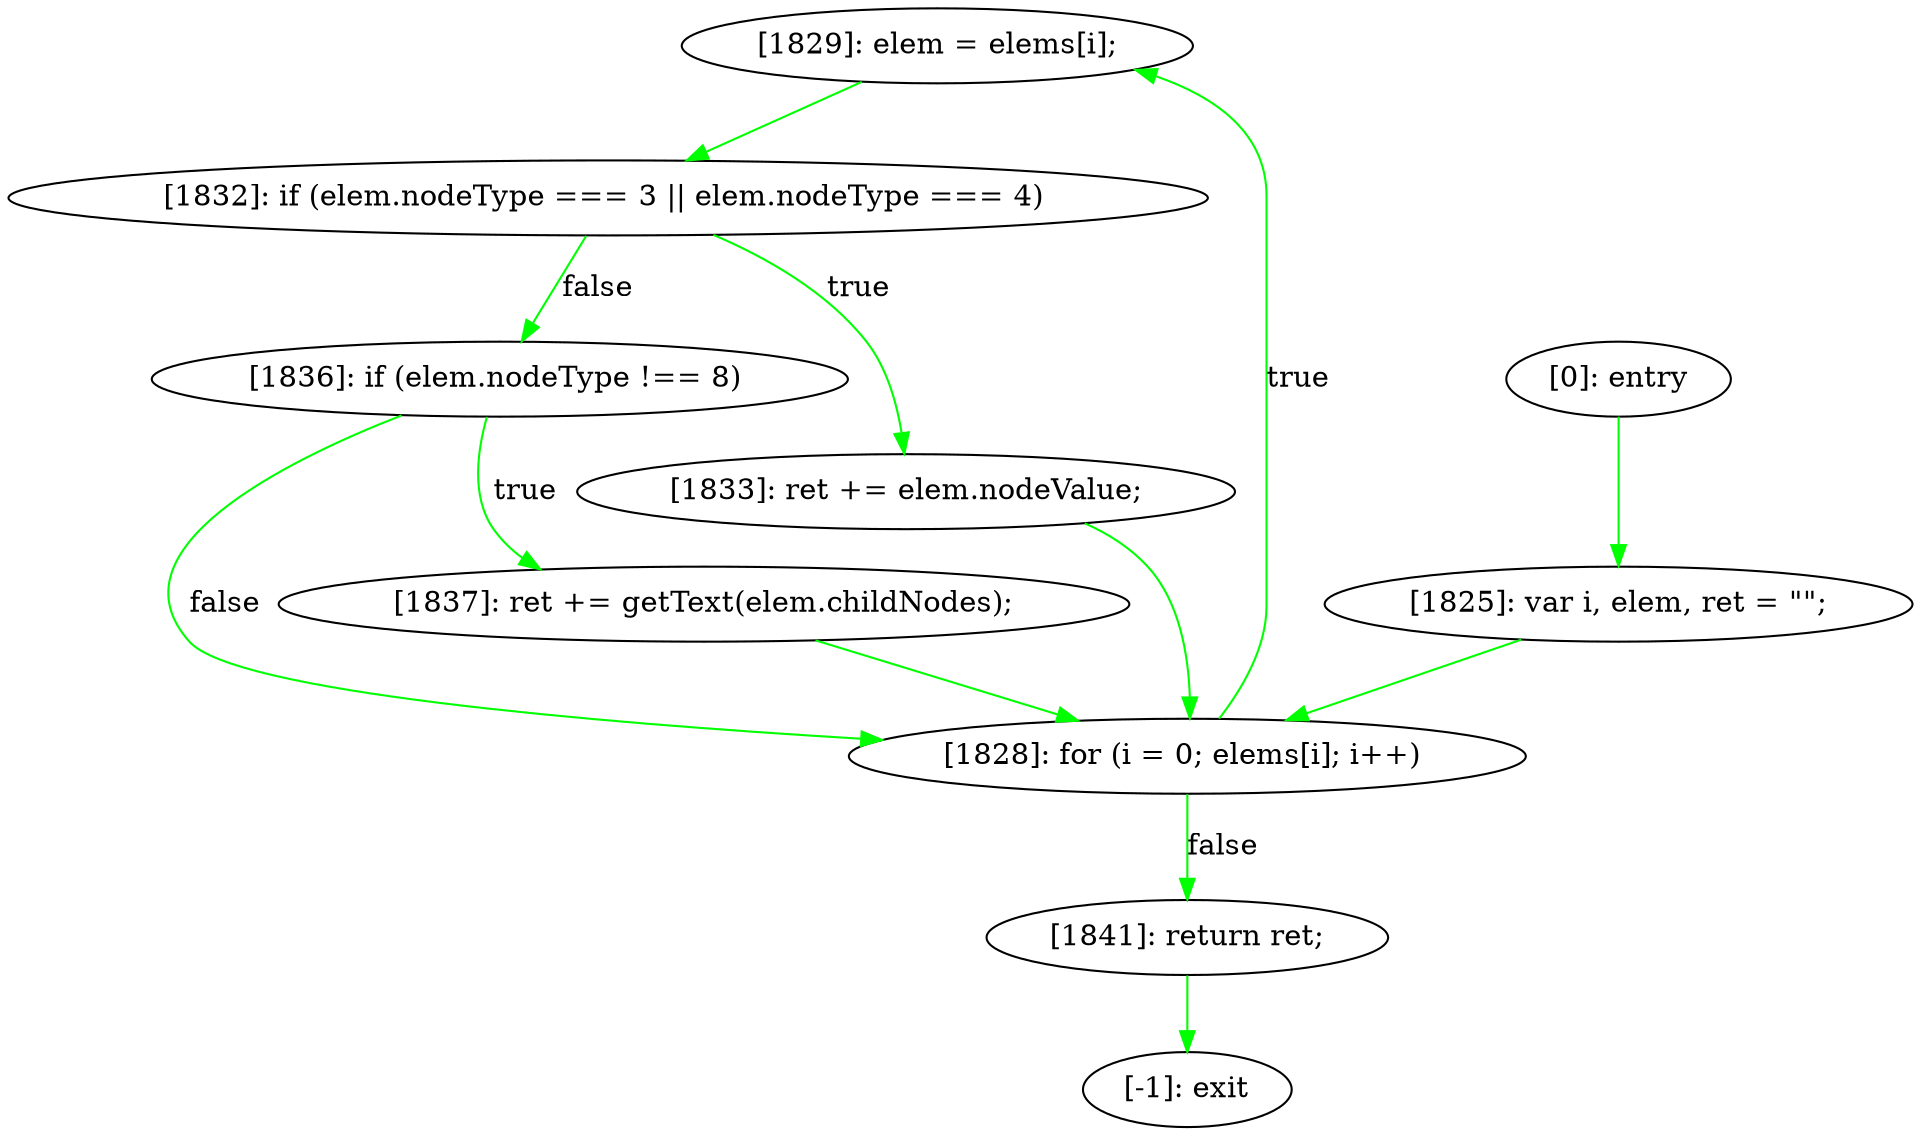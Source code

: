 digraph {
"0" [label="[1829]: elem = elems[i];\n"] 
"1" [label="[-1]: exit"] 
"2" [label="[1828]: for (i = 0; elems[i]; i++) "] 
"3" [label="[1836]: if (elem.nodeType !== 8) "] 
"4" [label="[1841]: return ret;\n"] 
"5" [label="[0]: entry"] 
"6" [label="[1833]: ret += elem.nodeValue;\n"] 
"7" [label="[1837]: ret += getText(elem.childNodes);\n"] 
"8" [label="[1832]: if (elem.nodeType === 3 || elem.nodeType === 4) "] 
"9" [label="[1825]: var i, elem, ret = \"\";\n"] 
"0" -> "8" [label="" color="green"] 
"2" -> "4" [label="false" color="green"] 
"2" -> "0" [label="true" color="green"] 
"3" -> "7" [label="true" color="green"] 
"3" -> "2" [label="false" color="green"] 
"4" -> "1" [label="" color="green"] 
"5" -> "9" [label="" color="green"] 
"6" -> "2" [label="" color="green"] 
"7" -> "2" [label="" color="green"] 
"8" -> "6" [label="true" color="green"] 
"8" -> "3" [label="false" color="green"] 
"9" -> "2" [label="" color="green"] 
}
